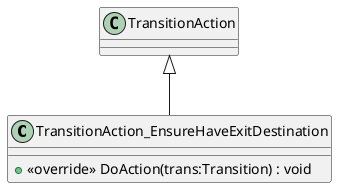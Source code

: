 @startuml
class TransitionAction_EnsureHaveExitDestination {
    + <<override>> DoAction(trans:Transition) : void
}
TransitionAction <|-- TransitionAction_EnsureHaveExitDestination
@enduml
